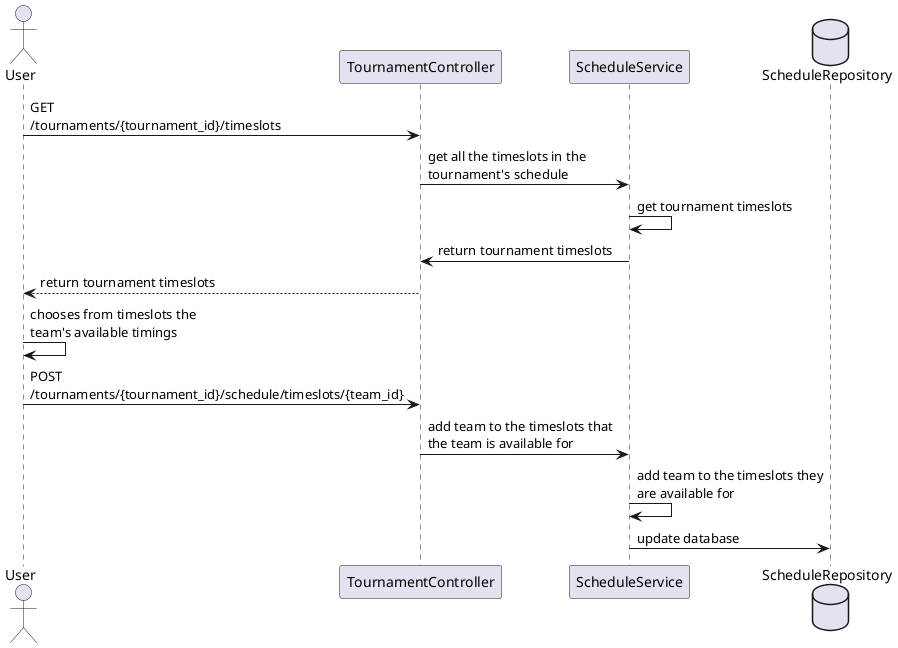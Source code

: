 @startuml
skinparam maxMessageSize 200

actor User
participant TournamentController
participant ScheduleService
database ScheduleRepository

User -> TournamentController: GET /tournaments/{tournament_id}/timeslots
TournamentController -> ScheduleService: get all the timeslots in the tournament's schedule
ScheduleService -> ScheduleService: get tournament timeslots
ScheduleService -> TournamentController: return tournament timeslots
TournamentController --> User: return tournament timeslots
User -> User: chooses from timeslots the team's available timings
User -> TournamentController: POST /tournaments/{tournament_id}/schedule/timeslots/{team_id}
TournamentController -> ScheduleService: add team to the timeslots that the team is available for
ScheduleService -> ScheduleService: add team to the timeslots they are available for
ScheduleService -> ScheduleRepository: update database

@enduml